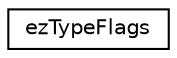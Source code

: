 digraph "Graphical Class Hierarchy"
{
 // LATEX_PDF_SIZE
  edge [fontname="Helvetica",fontsize="10",labelfontname="Helvetica",labelfontsize="10"];
  node [fontname="Helvetica",fontsize="10",shape=record];
  rankdir="LR";
  Node0 [label="ezTypeFlags",height=0.2,width=0.4,color="black", fillcolor="white", style="filled",URL="$da/dee/structez_type_flags.htm",tooltip="Flags that describe a reflected type."];
}
